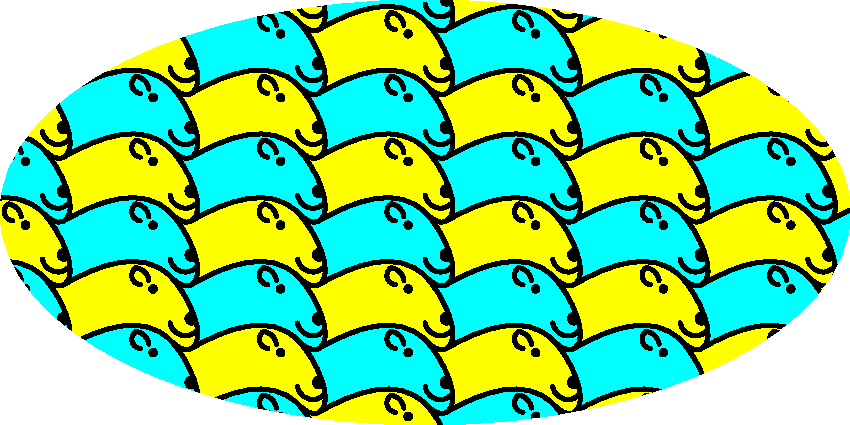 // tiling.asy
// 铺砌图案
// by milksea
import math;
size(15cm);

void sheephead(pair pos, pen color)
{
    guide headleft = (0,1.5){SE} .. tension 1.4 .. (0.5,-0.2){dir(-150)} ..
        {NW}(0,0);
    guide headbottom = (0,0){SE} .. {dir(30)}(0.5,-0.2) ..{SE}(3,0);
    path head = headleft & headbottom &
        shift(3,0)*reverse(headleft) & shift(0,1.5)*reverse(headbottom) & cycle;

    path eye = circle((2.6,1.2), 0.1);
    path[] ear = (2.3,1.3) .. (2.1,1.5) .. (2.2,1.7)
        & (2.2,1.7) .. (2.4,1.6) .. (2.5,1.4);
    path muzzle = circle((3.5,0.5), 0.15);
    path mouth = (3,0.4) .. (3.4,0.1) .. (3.6,0.2);

    filldraw(shift(pos) * head, color, linewidth(2));
    fill(shift(pos) * (eye ^^ muzzle));
    draw(shift(pos) * (ear ^^ mouth), linewidth(2));
}

for (int i = 0; i < 8; ++i) {
    for (int j = 0; j < 8; ++j) {
        pair pos = (i*3.0, j*1.5);
        pen color = (i+j)%2==0 ? cyan : yellow;
        sheephead(pos, color);
    }
}

clip(ellipse((12,6), 10, 5));
